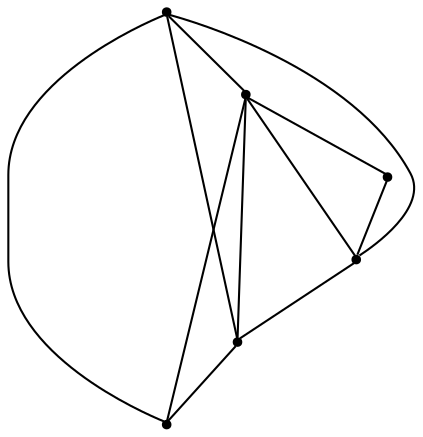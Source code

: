 graph {
  node [shape=point,comment="{\"directed\":false,\"doi\":\"10.1007/978-3-030-92931-2_7\",\"figure\":\"3\"}"]

  v0 [pos="1526.321279056538,1738.6835789016463"]
  v1 [pos="1294.6469261442235,1907.0042544772407"]
  v2 [pos="1581.0132955879985,1907.0042544772407"]
  v3 [pos="1469.2080699328121,1851.991917834021"]
  v4 [pos="1349.338942675684,1738.6835789016463"]
  v5 [pos="1437.8322728723128,2011.0319775880762"]

  v0 -- v1 [id="-1",pos="1526.321279056538,1738.6835789016463 1467.3837500232682,1840.6027359238062 1457.444625983415,1849.441544833882 1294.6469261442235,1907.0042544772407"]
  v2 -- v0 [id="-2",pos="1581.0132955879985,1907.0042544772407 1526.321279056538,1738.6835789016463 1526.321279056538,1738.6835789016463 1526.321279056538,1738.6835789016463"]
  v1 -- v2 [id="-4",pos="1294.6469261442235,1907.0042544772407 1581.0132955879985,1907.0042544772407 1581.0132955879985,1907.0042544772407 1581.0132955879985,1907.0042544772407"]
  v1 -- v5 [id="-6",pos="1294.6469261442235,1907.0042544772407 1437.8322728723128,2011.0319775880762 1437.8322728723128,2011.0319775880762 1437.8322728723128,2011.0319775880762"]
  v2 -- v3 [id="-9",pos="1581.0132955879985,1907.0042544772407 1469.2080699328121,1851.991917834021 1469.2080699328121,1851.991917834021 1469.2080699328121,1851.991917834021"]
  v0 -- v4 [id="-10",pos="1526.321279056538,1738.6835789016463 1349.338942675684,1738.6835789016463 1349.338942675684,1738.6835789016463 1349.338942675684,1738.6835789016463"]
  v3 -- v4 [id="-13",pos="1469.2080699328121,1851.991917834021 1349.338942675684,1738.6835789016463 1349.338942675684,1738.6835789016463 1349.338942675684,1738.6835789016463"]
  v3 -- v0 [id="-14",pos="1469.2080699328121,1851.991917834021 1526.321279056538,1738.6835789016463 1526.321279056538,1738.6835789016463 1526.321279056538,1738.6835789016463"]
  v3 -- v1 [id="-15",pos="1469.2080699328121,1851.991917834021 1294.6469261442235,1907.0042544772407 1294.6469261442235,1907.0042544772407 1294.6469261442235,1907.0042544772407"]
  v5 -- v2 [id="-16",pos="1437.8322728723128,2011.0319775880762 1581.0132955879985,1907.0042544772407 1581.0132955879985,1907.0042544772407 1581.0132955879985,1907.0042544772407"]
  v4 -- v1 [id="-18",pos="1349.338942675684,1738.6835789016463 1294.6469261442235,1907.0042544772407 1294.6469261442235,1907.0042544772407 1294.6469261442235,1907.0042544772407"]
}
